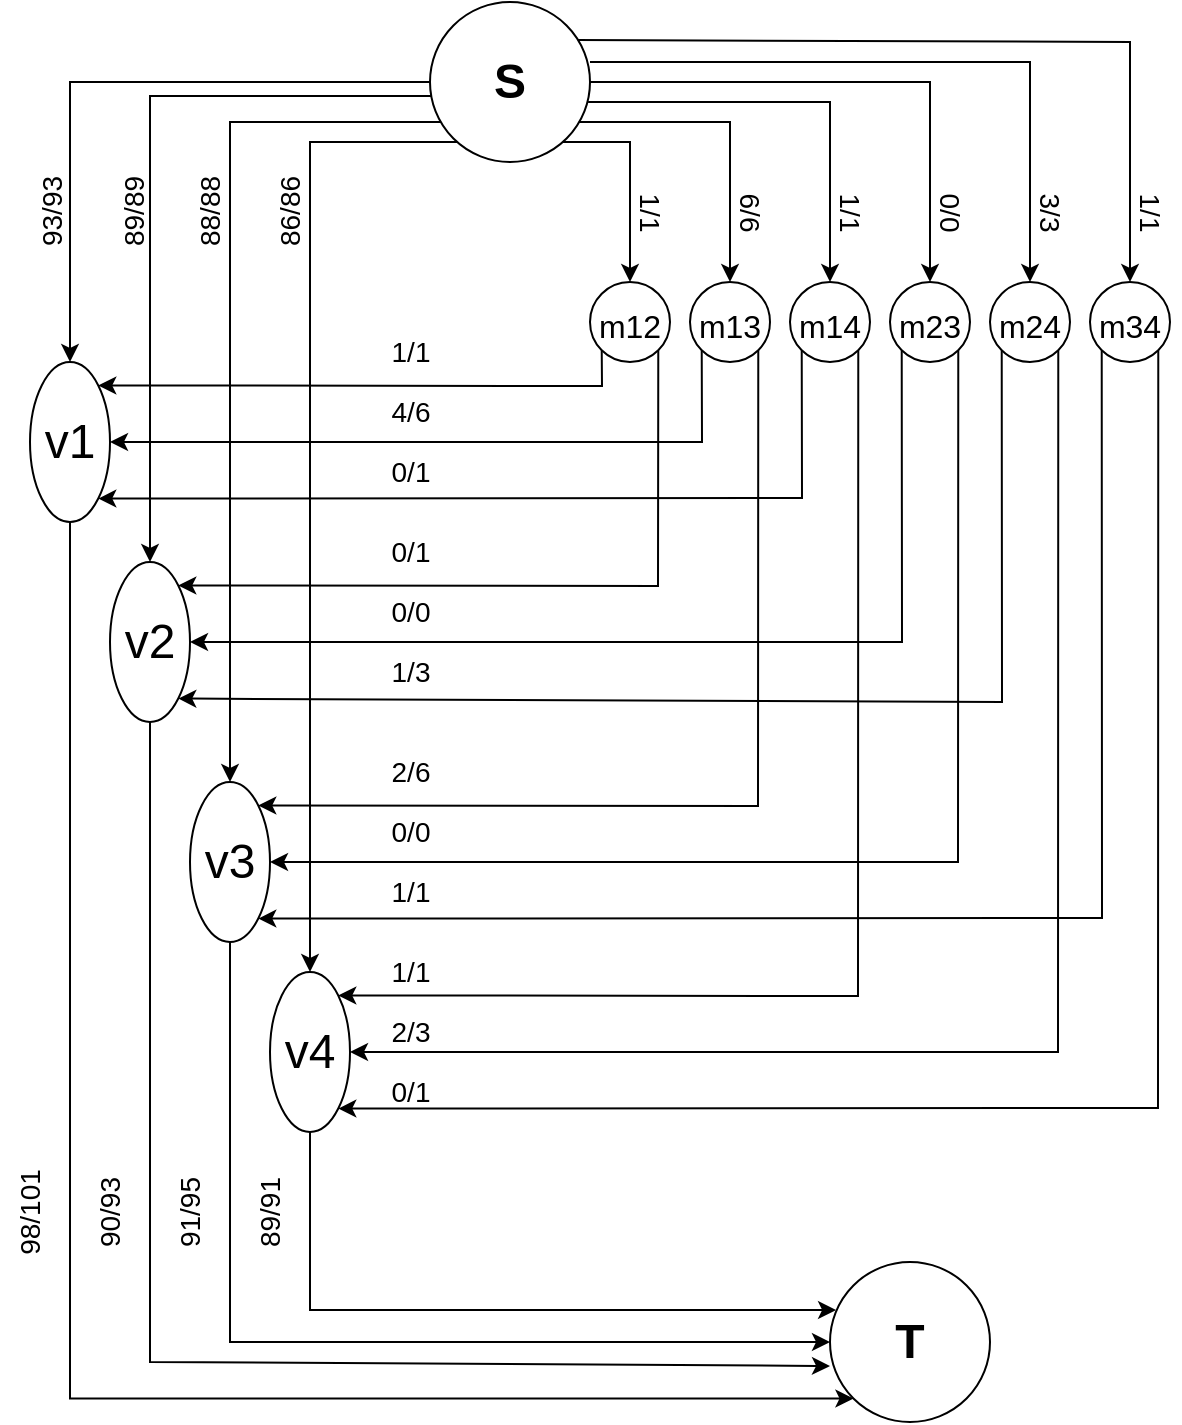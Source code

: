 <mxfile version="20.6.0" type="device"><diagram id="C5RBs43oDa-KdzZeNtuy" name="Page-1"><mxGraphModel dx="1038" dy="536" grid="1" gridSize="10" guides="1" tooltips="1" connect="1" arrows="1" fold="1" page="1" pageScale="1" pageWidth="827" pageHeight="1169" math="0" shadow="0"><root><mxCell id="WIyWlLk6GJQsqaUBKTNV-0"/><mxCell id="WIyWlLk6GJQsqaUBKTNV-1" parent="WIyWlLk6GJQsqaUBKTNV-0"/><mxCell id="jkGh6X4Ki0F8MckPbx5c-2" value="&lt;b&gt;&lt;font style=&quot;font-size: 24px;&quot;&gt;T&lt;/font&gt;&lt;/b&gt;" style="ellipse;whiteSpace=wrap;html=1;aspect=fixed;" vertex="1" parent="WIyWlLk6GJQsqaUBKTNV-1"><mxGeometry x="560" y="730" width="80" height="80" as="geometry"/></mxCell><mxCell id="jkGh6X4Ki0F8MckPbx5c-44" style="edgeStyle=orthogonalEdgeStyle;rounded=0;orthogonalLoop=1;jettySize=auto;html=1;exitX=0.5;exitY=1;exitDx=0;exitDy=0;entryX=0;entryY=1;entryDx=0;entryDy=0;fontSize=16;" edge="1" parent="WIyWlLk6GJQsqaUBKTNV-1" source="jkGh6X4Ki0F8MckPbx5c-3" target="jkGh6X4Ki0F8MckPbx5c-2"><mxGeometry relative="1" as="geometry"><Array as="points"><mxPoint x="180" y="798"/></Array></mxGeometry></mxCell><mxCell id="jkGh6X4Ki0F8MckPbx5c-3" value="v1" style="ellipse;whiteSpace=wrap;html=1;fontSize=24;" vertex="1" parent="WIyWlLk6GJQsqaUBKTNV-1"><mxGeometry x="160" y="280" width="40" height="80" as="geometry"/></mxCell><mxCell id="jkGh6X4Ki0F8MckPbx5c-4" value="v2" style="ellipse;whiteSpace=wrap;html=1;fontSize=24;" vertex="1" parent="WIyWlLk6GJQsqaUBKTNV-1"><mxGeometry x="200" y="380" width="40" height="80" as="geometry"/></mxCell><mxCell id="jkGh6X4Ki0F8MckPbx5c-5" value="v3" style="ellipse;whiteSpace=wrap;html=1;fontSize=24;" vertex="1" parent="WIyWlLk6GJQsqaUBKTNV-1"><mxGeometry x="240" y="490" width="40" height="80" as="geometry"/></mxCell><mxCell id="jkGh6X4Ki0F8MckPbx5c-6" value="v4" style="ellipse;whiteSpace=wrap;html=1;fontSize=24;" vertex="1" parent="WIyWlLk6GJQsqaUBKTNV-1"><mxGeometry x="280" y="585" width="40" height="80" as="geometry"/></mxCell><mxCell id="jkGh6X4Ki0F8MckPbx5c-7" value="" style="endArrow=classic;html=1;rounded=0;fontSize=24;entryX=0.5;entryY=0;entryDx=0;entryDy=0;exitX=0;exitY=0.5;exitDx=0;exitDy=0;" edge="1" parent="WIyWlLk6GJQsqaUBKTNV-1" source="jkGh6X4Ki0F8MckPbx5c-1" target="jkGh6X4Ki0F8MckPbx5c-3"><mxGeometry width="50" height="50" relative="1" as="geometry"><mxPoint x="390" y="360" as="sourcePoint"/><mxPoint x="440" y="310" as="targetPoint"/><Array as="points"><mxPoint x="180" y="140"/></Array></mxGeometry></mxCell><mxCell id="jkGh6X4Ki0F8MckPbx5c-8" value="" style="endArrow=classic;html=1;rounded=0;fontSize=24;exitX=0.013;exitY=0.588;exitDx=0;exitDy=0;exitPerimeter=0;" edge="1" parent="WIyWlLk6GJQsqaUBKTNV-1" source="jkGh6X4Ki0F8MckPbx5c-1" target="jkGh6X4Ki0F8MckPbx5c-4"><mxGeometry width="50" height="50" relative="1" as="geometry"><mxPoint x="370" y="150" as="sourcePoint"/><mxPoint x="190" y="250" as="targetPoint"/><Array as="points"><mxPoint x="220" y="147"/></Array></mxGeometry></mxCell><mxCell id="jkGh6X4Ki0F8MckPbx5c-9" value="" style="endArrow=classic;html=1;rounded=0;fontSize=24;exitX=0.05;exitY=0.75;exitDx=0;exitDy=0;exitPerimeter=0;" edge="1" parent="WIyWlLk6GJQsqaUBKTNV-1" source="jkGh6X4Ki0F8MckPbx5c-1" target="jkGh6X4Ki0F8MckPbx5c-5"><mxGeometry width="50" height="50" relative="1" as="geometry"><mxPoint x="370" y="150" as="sourcePoint"/><mxPoint x="190" y="250" as="targetPoint"/><Array as="points"><mxPoint x="260" y="160"/></Array></mxGeometry></mxCell><mxCell id="jkGh6X4Ki0F8MckPbx5c-10" value="" style="endArrow=classic;html=1;rounded=0;fontSize=24;" edge="1" parent="WIyWlLk6GJQsqaUBKTNV-1" target="jkGh6X4Ki0F8MckPbx5c-6"><mxGeometry width="50" height="50" relative="1" as="geometry"><mxPoint x="370" y="170" as="sourcePoint"/><mxPoint x="283.646" y="420.758" as="targetPoint"/><Array as="points"><mxPoint x="300" y="170"/></Array></mxGeometry></mxCell><mxCell id="jkGh6X4Ki0F8MckPbx5c-11" value="&lt;font style=&quot;font-size: 16px;&quot;&gt;m12&lt;/font&gt;" style="ellipse;whiteSpace=wrap;html=1;aspect=fixed;fontSize=24;" vertex="1" parent="WIyWlLk6GJQsqaUBKTNV-1"><mxGeometry x="440" y="240" width="40" height="40" as="geometry"/></mxCell><mxCell id="jkGh6X4Ki0F8MckPbx5c-17" value="&lt;font style=&quot;font-size: 16px;&quot;&gt;m13&lt;/font&gt;" style="ellipse;whiteSpace=wrap;html=1;aspect=fixed;fontSize=24;" vertex="1" parent="WIyWlLk6GJQsqaUBKTNV-1"><mxGeometry x="490" y="240" width="40" height="40" as="geometry"/></mxCell><mxCell id="jkGh6X4Ki0F8MckPbx5c-18" value="&lt;font style=&quot;font-size: 16px;&quot;&gt;m14&lt;/font&gt;" style="ellipse;whiteSpace=wrap;html=1;aspect=fixed;fontSize=24;" vertex="1" parent="WIyWlLk6GJQsqaUBKTNV-1"><mxGeometry x="540" y="240" width="40" height="40" as="geometry"/></mxCell><mxCell id="jkGh6X4Ki0F8MckPbx5c-19" value="&lt;font style=&quot;font-size: 16px;&quot;&gt;m23&lt;/font&gt;" style="ellipse;whiteSpace=wrap;html=1;aspect=fixed;fontSize=24;" vertex="1" parent="WIyWlLk6GJQsqaUBKTNV-1"><mxGeometry x="590" y="240" width="40" height="40" as="geometry"/></mxCell><mxCell id="jkGh6X4Ki0F8MckPbx5c-20" value="&lt;font style=&quot;font-size: 16px;&quot;&gt;m34&lt;/font&gt;" style="ellipse;whiteSpace=wrap;html=1;aspect=fixed;fontSize=24;" vertex="1" parent="WIyWlLk6GJQsqaUBKTNV-1"><mxGeometry x="690" y="240" width="40" height="40" as="geometry"/></mxCell><mxCell id="jkGh6X4Ki0F8MckPbx5c-21" value="&lt;font style=&quot;font-size: 16px;&quot;&gt;m24&lt;/font&gt;" style="ellipse;whiteSpace=wrap;html=1;aspect=fixed;fontSize=24;" vertex="1" parent="WIyWlLk6GJQsqaUBKTNV-1"><mxGeometry x="640" y="240" width="40" height="40" as="geometry"/></mxCell><mxCell id="jkGh6X4Ki0F8MckPbx5c-23" value="" style="endArrow=classic;html=1;rounded=0;fontSize=24;entryX=0.5;entryY=0;entryDx=0;entryDy=0;" edge="1" parent="WIyWlLk6GJQsqaUBKTNV-1" target="jkGh6X4Ki0F8MckPbx5c-11"><mxGeometry width="50" height="50" relative="1" as="geometry"><mxPoint x="310" y="170" as="sourcePoint"/><mxPoint x="310" y="490" as="targetPoint"/><Array as="points"><mxPoint x="460" y="170"/></Array></mxGeometry></mxCell><mxCell id="jkGh6X4Ki0F8MckPbx5c-24" value="" style="endArrow=classic;html=1;rounded=0;fontSize=24;entryX=0.5;entryY=0;entryDx=0;entryDy=0;" edge="1" parent="WIyWlLk6GJQsqaUBKTNV-1" target="jkGh6X4Ki0F8MckPbx5c-17"><mxGeometry width="50" height="50" relative="1" as="geometry"><mxPoint x="360" y="160" as="sourcePoint"/><mxPoint x="470" y="250" as="targetPoint"/><Array as="points"><mxPoint x="510" y="160"/></Array></mxGeometry></mxCell><mxCell id="jkGh6X4Ki0F8MckPbx5c-25" value="" style="endArrow=classic;html=1;rounded=0;fontSize=16;entryX=0.5;entryY=0;entryDx=0;entryDy=0;exitX=0.988;exitY=0.625;exitDx=0;exitDy=0;exitPerimeter=0;" edge="1" parent="WIyWlLk6GJQsqaUBKTNV-1" source="jkGh6X4Ki0F8MckPbx5c-1" target="jkGh6X4Ki0F8MckPbx5c-18"><mxGeometry width="50" height="50" relative="1" as="geometry"><mxPoint x="390" y="380" as="sourcePoint"/><mxPoint x="440" y="330" as="targetPoint"/><Array as="points"><mxPoint x="560" y="150"/></Array></mxGeometry></mxCell><mxCell id="jkGh6X4Ki0F8MckPbx5c-26" value="" style="endArrow=classic;html=1;rounded=0;fontSize=16;entryX=0.5;entryY=0;entryDx=0;entryDy=0;exitX=1;exitY=0.5;exitDx=0;exitDy=0;" edge="1" parent="WIyWlLk6GJQsqaUBKTNV-1" source="jkGh6X4Ki0F8MckPbx5c-1" target="jkGh6X4Ki0F8MckPbx5c-19"><mxGeometry width="50" height="50" relative="1" as="geometry"><mxPoint x="449.04" y="160" as="sourcePoint"/><mxPoint x="570" y="250" as="targetPoint"/><Array as="points"><mxPoint x="610" y="140"/></Array></mxGeometry></mxCell><mxCell id="jkGh6X4Ki0F8MckPbx5c-27" value="" style="endArrow=classic;html=1;rounded=0;fontSize=16;entryX=0.5;entryY=0;entryDx=0;entryDy=0;" edge="1" parent="WIyWlLk6GJQsqaUBKTNV-1" target="jkGh6X4Ki0F8MckPbx5c-21"><mxGeometry width="50" height="50" relative="1" as="geometry"><mxPoint x="440" y="130" as="sourcePoint"/><mxPoint x="620" y="250" as="targetPoint"/><Array as="points"><mxPoint x="660" y="130"/></Array></mxGeometry></mxCell><mxCell id="jkGh6X4Ki0F8MckPbx5c-28" value="" style="endArrow=classic;html=1;rounded=0;fontSize=16;entryX=0.5;entryY=0;entryDx=0;entryDy=0;exitX=0.913;exitY=0.238;exitDx=0;exitDy=0;exitPerimeter=0;" edge="1" parent="WIyWlLk6GJQsqaUBKTNV-1" source="jkGh6X4Ki0F8MckPbx5c-1" target="jkGh6X4Ki0F8MckPbx5c-20"><mxGeometry width="50" height="50" relative="1" as="geometry"><mxPoint x="450" y="140" as="sourcePoint"/><mxPoint x="670" y="250" as="targetPoint"/><Array as="points"><mxPoint x="710" y="120"/></Array></mxGeometry></mxCell><mxCell id="jkGh6X4Ki0F8MckPbx5c-29" value="" style="endArrow=classic;html=1;rounded=0;fontSize=16;exitX=0;exitY=1;exitDx=0;exitDy=0;entryX=1;entryY=0;entryDx=0;entryDy=0;" edge="1" parent="WIyWlLk6GJQsqaUBKTNV-1" source="jkGh6X4Ki0F8MckPbx5c-11" target="jkGh6X4Ki0F8MckPbx5c-3"><mxGeometry width="50" height="50" relative="1" as="geometry"><mxPoint x="390" y="420" as="sourcePoint"/><mxPoint x="440" y="370" as="targetPoint"/><Array as="points"><mxPoint x="446" y="292"/></Array></mxGeometry></mxCell><mxCell id="jkGh6X4Ki0F8MckPbx5c-30" value="" style="endArrow=classic;html=1;rounded=0;fontSize=16;exitX=0;exitY=1;exitDx=0;exitDy=0;entryX=1;entryY=0.5;entryDx=0;entryDy=0;" edge="1" parent="WIyWlLk6GJQsqaUBKTNV-1" source="jkGh6X4Ki0F8MckPbx5c-17" target="jkGh6X4Ki0F8MckPbx5c-3"><mxGeometry width="50" height="50" relative="1" as="geometry"><mxPoint x="505.86" y="280" as="sourcePoint"/><mxPoint x="240.002" y="291.716" as="targetPoint"/><Array as="points"><mxPoint x="496" y="320"/></Array></mxGeometry></mxCell><mxCell id="jkGh6X4Ki0F8MckPbx5c-33" value="" style="endArrow=classic;html=1;rounded=0;fontSize=16;exitX=0;exitY=1;exitDx=0;exitDy=0;entryX=1;entryY=1;entryDx=0;entryDy=0;" edge="1" parent="WIyWlLk6GJQsqaUBKTNV-1" source="jkGh6X4Ki0F8MckPbx5c-18" target="jkGh6X4Ki0F8MckPbx5c-3"><mxGeometry width="50" height="50" relative="1" as="geometry"><mxPoint x="515.86" y="290" as="sourcePoint"/><mxPoint x="210" y="330" as="targetPoint"/><Array as="points"><mxPoint x="546" y="348"/></Array></mxGeometry></mxCell><mxCell id="jkGh6X4Ki0F8MckPbx5c-1" value="&lt;b&gt;&lt;font style=&quot;font-size: 24px;&quot;&gt;S&lt;/font&gt;&lt;/b&gt;" style="ellipse;whiteSpace=wrap;html=1;aspect=fixed;" vertex="1" parent="WIyWlLk6GJQsqaUBKTNV-1"><mxGeometry x="360" y="100" width="80" height="80" as="geometry"/></mxCell><mxCell id="jkGh6X4Ki0F8MckPbx5c-34" value="" style="endArrow=classic;html=1;rounded=0;fontSize=16;exitX=1;exitY=1;exitDx=0;exitDy=0;entryX=1;entryY=0;entryDx=0;entryDy=0;" edge="1" parent="WIyWlLk6GJQsqaUBKTNV-1" source="jkGh6X4Ki0F8MckPbx5c-11" target="jkGh6X4Ki0F8MckPbx5c-4"><mxGeometry width="50" height="50" relative="1" as="geometry"><mxPoint x="480" y="300" as="sourcePoint"/><mxPoint x="440" y="420" as="targetPoint"/><Array as="points"><mxPoint x="474" y="392"/></Array></mxGeometry></mxCell><mxCell id="jkGh6X4Ki0F8MckPbx5c-35" value="" style="endArrow=classic;html=1;rounded=0;fontSize=16;exitX=0;exitY=1;exitDx=0;exitDy=0;entryX=1;entryY=0.5;entryDx=0;entryDy=0;" edge="1" parent="WIyWlLk6GJQsqaUBKTNV-1" source="jkGh6X4Ki0F8MckPbx5c-19" target="jkGh6X4Ki0F8MckPbx5c-4"><mxGeometry width="50" height="50" relative="1" as="geometry"><mxPoint x="484.142" y="284.142" as="sourcePoint"/><mxPoint x="244.142" y="401.716" as="targetPoint"/><Array as="points"><mxPoint x="596" y="420"/></Array></mxGeometry></mxCell><mxCell id="jkGh6X4Ki0F8MckPbx5c-36" value="" style="endArrow=classic;html=1;rounded=0;fontSize=16;exitX=0;exitY=1;exitDx=0;exitDy=0;entryX=1;entryY=1;entryDx=0;entryDy=0;" edge="1" parent="WIyWlLk6GJQsqaUBKTNV-1" source="jkGh6X4Ki0F8MckPbx5c-21" target="jkGh6X4Ki0F8MckPbx5c-4"><mxGeometry width="50" height="50" relative="1" as="geometry"><mxPoint x="605.858" y="284.142" as="sourcePoint"/><mxPoint x="250" y="430" as="targetPoint"/><Array as="points"><mxPoint x="646" y="450"/></Array></mxGeometry></mxCell><mxCell id="jkGh6X4Ki0F8MckPbx5c-37" value="" style="endArrow=classic;html=1;rounded=0;fontSize=16;exitX=1;exitY=1;exitDx=0;exitDy=0;entryX=1;entryY=0;entryDx=0;entryDy=0;" edge="1" parent="WIyWlLk6GJQsqaUBKTNV-1" source="jkGh6X4Ki0F8MckPbx5c-17" target="jkGh6X4Ki0F8MckPbx5c-5"><mxGeometry width="50" height="50" relative="1" as="geometry"><mxPoint x="515.86" y="290" as="sourcePoint"/><mxPoint x="210" y="330" as="targetPoint"/><Array as="points"><mxPoint x="524" y="502"/></Array></mxGeometry></mxCell><mxCell id="jkGh6X4Ki0F8MckPbx5c-38" value="" style="endArrow=classic;html=1;rounded=0;fontSize=16;exitX=1;exitY=1;exitDx=0;exitDy=0;entryX=1;entryY=0;entryDx=0;entryDy=0;" edge="1" parent="WIyWlLk6GJQsqaUBKTNV-1" source="jkGh6X4Ki0F8MckPbx5c-18" target="jkGh6X4Ki0F8MckPbx5c-6"><mxGeometry width="50" height="50" relative="1" as="geometry"><mxPoint x="534.142" y="284.142" as="sourcePoint"/><mxPoint x="284.142" y="511.716" as="targetPoint"/><Array as="points"><mxPoint x="574" y="597"/></Array></mxGeometry></mxCell><mxCell id="jkGh6X4Ki0F8MckPbx5c-39" value="" style="endArrow=classic;html=1;rounded=0;fontSize=16;exitX=1;exitY=1;exitDx=0;exitDy=0;entryX=1;entryY=0.5;entryDx=0;entryDy=0;" edge="1" parent="WIyWlLk6GJQsqaUBKTNV-1" source="jkGh6X4Ki0F8MckPbx5c-19" target="jkGh6X4Ki0F8MckPbx5c-5"><mxGeometry width="50" height="50" relative="1" as="geometry"><mxPoint x="584.142" y="284.142" as="sourcePoint"/><mxPoint x="324.142" y="606.716" as="targetPoint"/><Array as="points"><mxPoint x="624" y="530"/></Array></mxGeometry></mxCell><mxCell id="jkGh6X4Ki0F8MckPbx5c-40" value="" style="endArrow=classic;html=1;rounded=0;fontSize=16;exitX=1;exitY=1;exitDx=0;exitDy=0;entryX=1;entryY=0.5;entryDx=0;entryDy=0;" edge="1" parent="WIyWlLk6GJQsqaUBKTNV-1" source="jkGh6X4Ki0F8MckPbx5c-21" target="jkGh6X4Ki0F8MckPbx5c-6"><mxGeometry width="50" height="50" relative="1" as="geometry"><mxPoint x="634.142" y="284.142" as="sourcePoint"/><mxPoint x="290" y="540" as="targetPoint"/><Array as="points"><mxPoint x="674" y="625"/></Array></mxGeometry></mxCell><mxCell id="jkGh6X4Ki0F8MckPbx5c-41" value="" style="endArrow=classic;html=1;rounded=0;fontSize=16;exitX=1;exitY=1;exitDx=0;exitDy=0;entryX=1;entryY=1;entryDx=0;entryDy=0;" edge="1" parent="WIyWlLk6GJQsqaUBKTNV-1" source="jkGh6X4Ki0F8MckPbx5c-20" target="jkGh6X4Ki0F8MckPbx5c-6"><mxGeometry width="50" height="50" relative="1" as="geometry"><mxPoint x="684.142" y="284.142" as="sourcePoint"/><mxPoint x="330" y="635" as="targetPoint"/><Array as="points"><mxPoint x="724" y="653"/></Array></mxGeometry></mxCell><mxCell id="jkGh6X4Ki0F8MckPbx5c-42" value="" style="endArrow=classic;html=1;rounded=0;fontSize=16;exitX=0;exitY=1;exitDx=0;exitDy=0;entryX=1;entryY=1;entryDx=0;entryDy=0;" edge="1" parent="WIyWlLk6GJQsqaUBKTNV-1" source="jkGh6X4Ki0F8MckPbx5c-20" target="jkGh6X4Ki0F8MckPbx5c-5"><mxGeometry width="50" height="50" relative="1" as="geometry"><mxPoint x="734.142" y="284.142" as="sourcePoint"/><mxPoint x="324.142" y="663.284" as="targetPoint"/><Array as="points"><mxPoint x="696" y="558"/></Array></mxGeometry></mxCell><mxCell id="jkGh6X4Ki0F8MckPbx5c-46" value="" style="endArrow=classic;html=1;rounded=0;fontSize=16;exitX=0.5;exitY=1;exitDx=0;exitDy=0;entryX=0;entryY=0.65;entryDx=0;entryDy=0;entryPerimeter=0;" edge="1" parent="WIyWlLk6GJQsqaUBKTNV-1" source="jkGh6X4Ki0F8MckPbx5c-4" target="jkGh6X4Ki0F8MckPbx5c-2"><mxGeometry width="50" height="50" relative="1" as="geometry"><mxPoint x="390" y="620" as="sourcePoint"/><mxPoint x="440" y="570" as="targetPoint"/><Array as="points"><mxPoint x="220" y="780"/></Array></mxGeometry></mxCell><mxCell id="jkGh6X4Ki0F8MckPbx5c-47" value="" style="endArrow=classic;html=1;rounded=0;fontSize=16;exitX=0.5;exitY=1;exitDx=0;exitDy=0;entryX=0;entryY=0.5;entryDx=0;entryDy=0;" edge="1" parent="WIyWlLk6GJQsqaUBKTNV-1" source="jkGh6X4Ki0F8MckPbx5c-5" target="jkGh6X4Ki0F8MckPbx5c-2"><mxGeometry width="50" height="50" relative="1" as="geometry"><mxPoint x="230" y="470" as="sourcePoint"/><mxPoint x="490" y="762" as="targetPoint"/><Array as="points"><mxPoint x="260" y="770"/></Array></mxGeometry></mxCell><mxCell id="jkGh6X4Ki0F8MckPbx5c-48" value="" style="endArrow=classic;html=1;rounded=0;fontSize=16;exitX=0.5;exitY=1;exitDx=0;exitDy=0;entryX=0.038;entryY=0.3;entryDx=0;entryDy=0;entryPerimeter=0;" edge="1" parent="WIyWlLk6GJQsqaUBKTNV-1" source="jkGh6X4Ki0F8MckPbx5c-6" target="jkGh6X4Ki0F8MckPbx5c-2"><mxGeometry width="50" height="50" relative="1" as="geometry"><mxPoint x="390" y="620" as="sourcePoint"/><mxPoint x="440" y="570" as="targetPoint"/><Array as="points"><mxPoint x="300" y="754"/></Array></mxGeometry></mxCell><mxCell id="jkGh6X4Ki0F8MckPbx5c-49" value="&lt;font style=&quot;font-size: 14px;&quot;&gt;93/93&lt;/font&gt;" style="text;html=1;align=center;verticalAlign=middle;resizable=0;points=[];autosize=1;strokeColor=none;fillColor=none;fontSize=16;rotation=-90;" vertex="1" parent="WIyWlLk6GJQsqaUBKTNV-1"><mxGeometry x="140" y="190" width="60" height="30" as="geometry"/></mxCell><mxCell id="jkGh6X4Ki0F8MckPbx5c-57" value="&lt;div&gt;89/89&lt;/div&gt;&lt;div&gt;&lt;br&gt;&lt;/div&gt;" style="text;html=1;align=center;verticalAlign=middle;resizable=0;points=[];autosize=1;strokeColor=none;fillColor=none;fontSize=14;rotation=-90;" vertex="1" parent="WIyWlLk6GJQsqaUBKTNV-1"><mxGeometry x="190" y="180" width="60" height="50" as="geometry"/></mxCell><mxCell id="jkGh6X4Ki0F8MckPbx5c-58" value="88/88" style="text;html=1;align=center;verticalAlign=middle;resizable=0;points=[];autosize=1;strokeColor=none;fillColor=none;fontSize=14;rotation=-90;" vertex="1" parent="WIyWlLk6GJQsqaUBKTNV-1"><mxGeometry x="220" y="190" width="60" height="30" as="geometry"/></mxCell><mxCell id="jkGh6X4Ki0F8MckPbx5c-59" value="86/86" style="text;html=1;align=center;verticalAlign=middle;resizable=0;points=[];autosize=1;strokeColor=none;fillColor=none;fontSize=14;rotation=-90;" vertex="1" parent="WIyWlLk6GJQsqaUBKTNV-1"><mxGeometry x="260" y="190" width="60" height="30" as="geometry"/></mxCell><mxCell id="jkGh6X4Ki0F8MckPbx5c-65" value="3/3" style="text;html=1;align=center;verticalAlign=middle;resizable=0;points=[];autosize=1;strokeColor=none;fillColor=none;fontSize=14;rotation=90;" vertex="1" parent="WIyWlLk6GJQsqaUBKTNV-1"><mxGeometry x="650" y="190" width="40" height="30" as="geometry"/></mxCell><mxCell id="jkGh6X4Ki0F8MckPbx5c-66" value="6/6" style="text;html=1;align=center;verticalAlign=middle;resizable=0;points=[];autosize=1;strokeColor=none;fillColor=none;fontSize=14;rotation=90;" vertex="1" parent="WIyWlLk6GJQsqaUBKTNV-1"><mxGeometry x="500" y="190" width="40" height="30" as="geometry"/></mxCell><mxCell id="jkGh6X4Ki0F8MckPbx5c-67" value="1/1" style="text;html=1;align=center;verticalAlign=middle;resizable=0;points=[];autosize=1;strokeColor=none;fillColor=none;fontSize=14;rotation=90;" vertex="1" parent="WIyWlLk6GJQsqaUBKTNV-1"><mxGeometry x="700" y="190" width="40" height="30" as="geometry"/></mxCell><mxCell id="jkGh6X4Ki0F8MckPbx5c-69" value="&lt;div&gt;0/0&lt;/div&gt;" style="text;html=1;align=center;verticalAlign=middle;resizable=0;points=[];autosize=1;strokeColor=none;fillColor=none;fontSize=14;rotation=90;" vertex="1" parent="WIyWlLk6GJQsqaUBKTNV-1"><mxGeometry x="600" y="190" width="40" height="30" as="geometry"/></mxCell><mxCell id="jkGh6X4Ki0F8MckPbx5c-70" value="1/1" style="text;html=1;align=center;verticalAlign=middle;resizable=0;points=[];autosize=1;strokeColor=none;fillColor=none;fontSize=14;rotation=90;" vertex="1" parent="WIyWlLk6GJQsqaUBKTNV-1"><mxGeometry x="550" y="190" width="40" height="30" as="geometry"/></mxCell><mxCell id="jkGh6X4Ki0F8MckPbx5c-71" value="1/1" style="text;html=1;align=center;verticalAlign=middle;resizable=0;points=[];autosize=1;strokeColor=none;fillColor=none;fontSize=14;rotation=90;" vertex="1" parent="WIyWlLk6GJQsqaUBKTNV-1"><mxGeometry x="450" y="190" width="40" height="30" as="geometry"/></mxCell><mxCell id="jkGh6X4Ki0F8MckPbx5c-73" value="1/1" style="text;html=1;align=center;verticalAlign=middle;resizable=0;points=[];autosize=1;strokeColor=none;fillColor=none;fontSize=14;" vertex="1" parent="WIyWlLk6GJQsqaUBKTNV-1"><mxGeometry x="330" y="260" width="40" height="30" as="geometry"/></mxCell><mxCell id="jkGh6X4Ki0F8MckPbx5c-74" value="4/6" style="text;html=1;align=center;verticalAlign=middle;resizable=0;points=[];autosize=1;strokeColor=none;fillColor=none;fontSize=14;" vertex="1" parent="WIyWlLk6GJQsqaUBKTNV-1"><mxGeometry x="330" y="290" width="40" height="30" as="geometry"/></mxCell><mxCell id="jkGh6X4Ki0F8MckPbx5c-79" value="0/1" style="text;html=1;align=center;verticalAlign=middle;resizable=0;points=[];autosize=1;strokeColor=none;fillColor=none;fontSize=14;" vertex="1" parent="WIyWlLk6GJQsqaUBKTNV-1"><mxGeometry x="330" y="320" width="40" height="30" as="geometry"/></mxCell><mxCell id="jkGh6X4Ki0F8MckPbx5c-80" value="0/1" style="text;html=1;align=center;verticalAlign=middle;resizable=0;points=[];autosize=1;strokeColor=none;fillColor=none;fontSize=14;" vertex="1" parent="WIyWlLk6GJQsqaUBKTNV-1"><mxGeometry x="330" y="360" width="40" height="30" as="geometry"/></mxCell><mxCell id="jkGh6X4Ki0F8MckPbx5c-81" value="0/0" style="text;html=1;align=center;verticalAlign=middle;resizable=0;points=[];autosize=1;strokeColor=none;fillColor=none;fontSize=14;" vertex="1" parent="WIyWlLk6GJQsqaUBKTNV-1"><mxGeometry x="330" y="390" width="40" height="30" as="geometry"/></mxCell><mxCell id="jkGh6X4Ki0F8MckPbx5c-82" value="0/0" style="text;html=1;align=center;verticalAlign=middle;resizable=0;points=[];autosize=1;strokeColor=none;fillColor=none;fontSize=14;" vertex="1" parent="WIyWlLk6GJQsqaUBKTNV-1"><mxGeometry x="330" y="500" width="40" height="30" as="geometry"/></mxCell><mxCell id="jkGh6X4Ki0F8MckPbx5c-83" value="2/6" style="text;html=1;align=center;verticalAlign=middle;resizable=0;points=[];autosize=1;strokeColor=none;fillColor=none;fontSize=14;" vertex="1" parent="WIyWlLk6GJQsqaUBKTNV-1"><mxGeometry x="330" y="470" width="40" height="30" as="geometry"/></mxCell><mxCell id="jkGh6X4Ki0F8MckPbx5c-84" value="1/1" style="text;html=1;align=center;verticalAlign=middle;resizable=0;points=[];autosize=1;strokeColor=none;fillColor=none;fontSize=14;" vertex="1" parent="WIyWlLk6GJQsqaUBKTNV-1"><mxGeometry x="330" y="570" width="40" height="30" as="geometry"/></mxCell><mxCell id="jkGh6X4Ki0F8MckPbx5c-86" value="1/3" style="text;html=1;align=center;verticalAlign=middle;resizable=0;points=[];autosize=1;strokeColor=none;fillColor=none;fontSize=14;" vertex="1" parent="WIyWlLk6GJQsqaUBKTNV-1"><mxGeometry x="330" y="420" width="40" height="30" as="geometry"/></mxCell><mxCell id="jkGh6X4Ki0F8MckPbx5c-87" value="1/1" style="text;html=1;align=center;verticalAlign=middle;resizable=0;points=[];autosize=1;strokeColor=none;fillColor=none;fontSize=14;" vertex="1" parent="WIyWlLk6GJQsqaUBKTNV-1"><mxGeometry x="330" y="530" width="40" height="30" as="geometry"/></mxCell><mxCell id="jkGh6X4Ki0F8MckPbx5c-88" value="2/3" style="text;html=1;align=center;verticalAlign=middle;resizable=0;points=[];autosize=1;strokeColor=none;fillColor=none;fontSize=14;" vertex="1" parent="WIyWlLk6GJQsqaUBKTNV-1"><mxGeometry x="330" y="600" width="40" height="30" as="geometry"/></mxCell><mxCell id="jkGh6X4Ki0F8MckPbx5c-89" value="0/1" style="text;html=1;align=center;verticalAlign=middle;resizable=0;points=[];autosize=1;strokeColor=none;fillColor=none;fontSize=14;" vertex="1" parent="WIyWlLk6GJQsqaUBKTNV-1"><mxGeometry x="330" y="630" width="40" height="30" as="geometry"/></mxCell><mxCell id="jkGh6X4Ki0F8MckPbx5c-90" value="98/101" style="text;html=1;strokeColor=none;fillColor=none;align=center;verticalAlign=middle;whiteSpace=wrap;rounded=0;fontSize=14;rotation=-90;" vertex="1" parent="WIyWlLk6GJQsqaUBKTNV-1"><mxGeometry x="130" y="690" width="60" height="30" as="geometry"/></mxCell><mxCell id="jkGh6X4Ki0F8MckPbx5c-93" value="90/93" style="text;html=1;strokeColor=none;fillColor=none;align=center;verticalAlign=middle;whiteSpace=wrap;rounded=0;fontSize=14;rotation=-90;" vertex="1" parent="WIyWlLk6GJQsqaUBKTNV-1"><mxGeometry x="170" y="690" width="60" height="30" as="geometry"/></mxCell><mxCell id="jkGh6X4Ki0F8MckPbx5c-94" value="91/95" style="text;html=1;strokeColor=none;fillColor=none;align=center;verticalAlign=middle;whiteSpace=wrap;rounded=0;fontSize=14;rotation=-90;" vertex="1" parent="WIyWlLk6GJQsqaUBKTNV-1"><mxGeometry x="210" y="690" width="60" height="30" as="geometry"/></mxCell><mxCell id="jkGh6X4Ki0F8MckPbx5c-95" value="89/91" style="text;html=1;strokeColor=none;fillColor=none;align=center;verticalAlign=middle;whiteSpace=wrap;rounded=0;fontSize=14;rotation=-90;" vertex="1" parent="WIyWlLk6GJQsqaUBKTNV-1"><mxGeometry x="250" y="690" width="60" height="30" as="geometry"/></mxCell></root></mxGraphModel></diagram></mxfile>